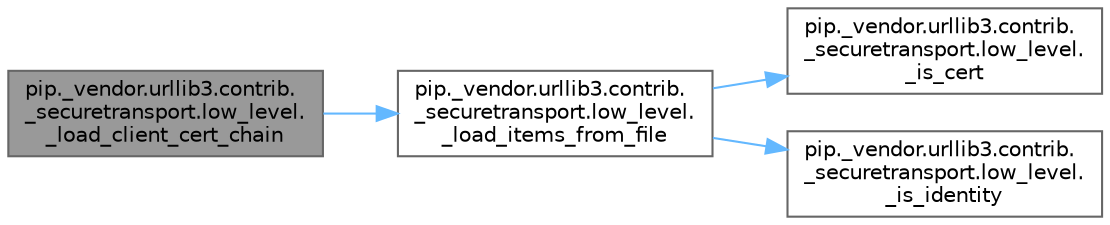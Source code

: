 digraph "pip._vendor.urllib3.contrib._securetransport.low_level._load_client_cert_chain"
{
 // LATEX_PDF_SIZE
  bgcolor="transparent";
  edge [fontname=Helvetica,fontsize=10,labelfontname=Helvetica,labelfontsize=10];
  node [fontname=Helvetica,fontsize=10,shape=box,height=0.2,width=0.4];
  rankdir="LR";
  Node1 [id="Node000001",label="pip._vendor.urllib3.contrib.\l_securetransport.low_level.\l_load_client_cert_chain",height=0.2,width=0.4,color="gray40", fillcolor="grey60", style="filled", fontcolor="black",tooltip=" "];
  Node1 -> Node2 [id="edge1_Node000001_Node000002",color="steelblue1",style="solid",tooltip=" "];
  Node2 [id="Node000002",label="pip._vendor.urllib3.contrib.\l_securetransport.low_level.\l_load_items_from_file",height=0.2,width=0.4,color="grey40", fillcolor="white", style="filled",URL="$namespacepip_1_1__vendor_1_1urllib3_1_1contrib_1_1__securetransport_1_1low__level.html#a10ddf7234af31059e759e5f86a4ea402",tooltip=" "];
  Node2 -> Node3 [id="edge2_Node000002_Node000003",color="steelblue1",style="solid",tooltip=" "];
  Node3 [id="Node000003",label="pip._vendor.urllib3.contrib.\l_securetransport.low_level.\l_is_cert",height=0.2,width=0.4,color="grey40", fillcolor="white", style="filled",URL="$namespacepip_1_1__vendor_1_1urllib3_1_1contrib_1_1__securetransport_1_1low__level.html#af69a14723dd5a07fe1f479547cb3a1ed",tooltip=" "];
  Node2 -> Node4 [id="edge3_Node000002_Node000004",color="steelblue1",style="solid",tooltip=" "];
  Node4 [id="Node000004",label="pip._vendor.urllib3.contrib.\l_securetransport.low_level.\l_is_identity",height=0.2,width=0.4,color="grey40", fillcolor="white", style="filled",URL="$namespacepip_1_1__vendor_1_1urllib3_1_1contrib_1_1__securetransport_1_1low__level.html#ae24d327ad4adf55f7b89929ea0b6397a",tooltip=" "];
}
